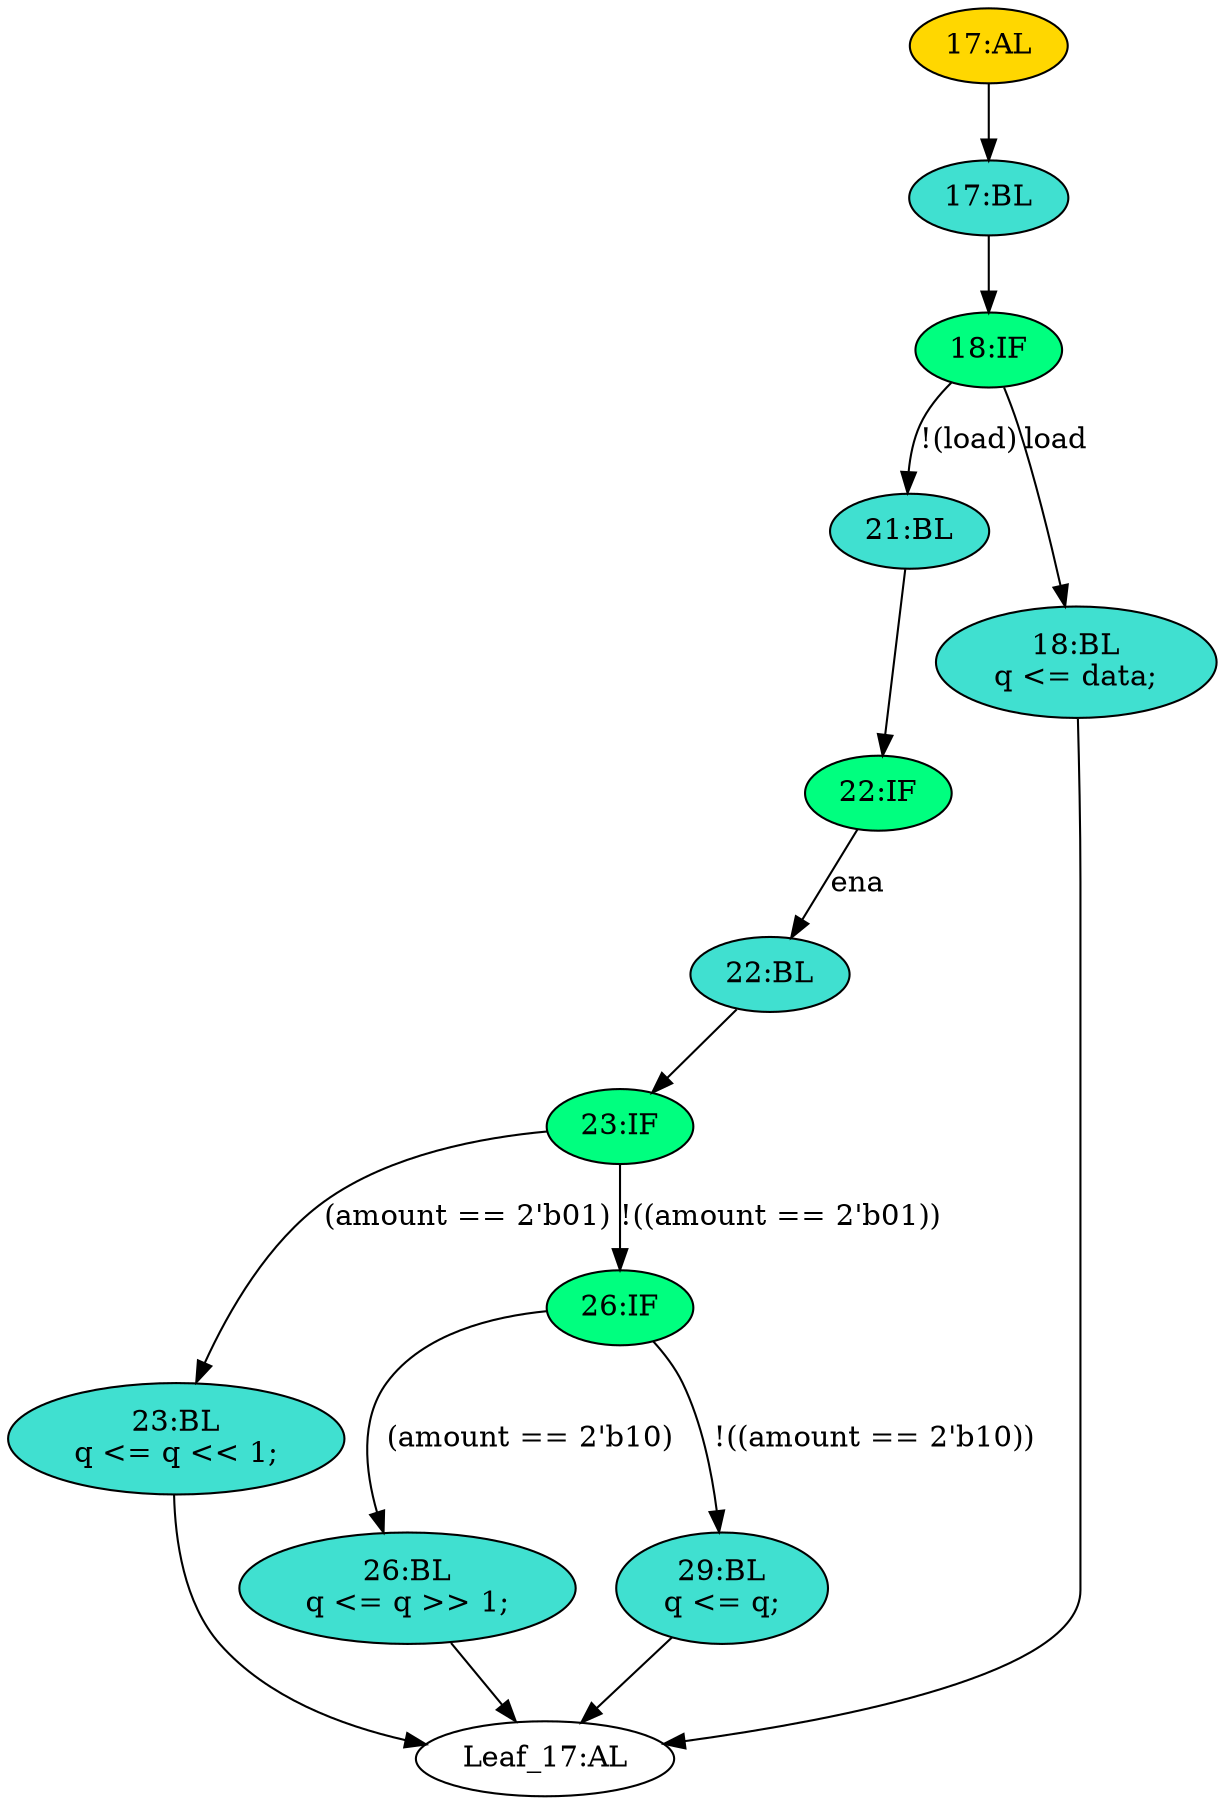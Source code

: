 strict digraph "" {
	node [label="\N"];
	"17:AL"	[ast="<pyverilog.vparser.ast.Always object at 0x7f293cafa050>",
		clk_sens=True,
		fillcolor=gold,
		label="17:AL",
		sens="['clk']",
		statements="[]",
		style=filled,
		typ=Always,
		use_var="['load', 'ena', 'amount', 'data', 'q']"];
	"17:BL"	[ast="<pyverilog.vparser.ast.Block object at 0x7f293cafa190>",
		fillcolor=turquoise,
		label="17:BL",
		statements="[]",
		style=filled,
		typ=Block];
	"17:AL" -> "17:BL"	[cond="[]",
		lineno=None];
	"23:IF"	[ast="<pyverilog.vparser.ast.IfStatement object at 0x7f293cafa3d0>",
		fillcolor=springgreen,
		label="23:IF",
		statements="[]",
		style=filled,
		typ=IfStatement];
	"23:BL"	[ast="<pyverilog.vparser.ast.Block object at 0x7f293cafaf90>",
		fillcolor=turquoise,
		label="23:BL
q <= q << 1;",
		statements="[<pyverilog.vparser.ast.NonblockingSubstitution object at 0x7f293cafafd0>]",
		style=filled,
		typ=Block];
	"23:IF" -> "23:BL"	[cond="['amount']",
		label="(amount == 2'b01)",
		lineno=23];
	"26:IF"	[ast="<pyverilog.vparser.ast.IfStatement object at 0x7f293cafa410>",
		fillcolor=springgreen,
		label="26:IF",
		statements="[]",
		style=filled,
		typ=IfStatement];
	"23:IF" -> "26:IF"	[cond="['amount']",
		label="!((amount == 2'b01))",
		lineno=23];
	"22:IF"	[ast="<pyverilog.vparser.ast.IfStatement object at 0x7f293cafa290>",
		fillcolor=springgreen,
		label="22:IF",
		statements="[]",
		style=filled,
		typ=IfStatement];
	"22:BL"	[ast="<pyverilog.vparser.ast.Block object at 0x7f293cafa490>",
		fillcolor=turquoise,
		label="22:BL",
		statements="[]",
		style=filled,
		typ=Block];
	"22:IF" -> "22:BL"	[cond="['ena']",
		label=ena,
		lineno=22];
	"21:BL"	[ast="<pyverilog.vparser.ast.Block object at 0x7f293cafa250>",
		fillcolor=turquoise,
		label="21:BL",
		statements="[]",
		style=filled,
		typ=Block];
	"21:BL" -> "22:IF"	[cond="[]",
		lineno=None];
	"18:IF"	[ast="<pyverilog.vparser.ast.IfStatement object at 0x7f293cafa1d0>",
		fillcolor=springgreen,
		label="18:IF",
		statements="[]",
		style=filled,
		typ=IfStatement];
	"17:BL" -> "18:IF"	[cond="[]",
		lineno=None];
	"18:IF" -> "21:BL"	[cond="['load']",
		label="!(load)",
		lineno=18];
	"18:BL"	[ast="<pyverilog.vparser.ast.Block object at 0x7f293caef390>",
		fillcolor=turquoise,
		label="18:BL
q <= data;",
		statements="[<pyverilog.vparser.ast.NonblockingSubstitution object at 0x7f293caef3d0>]",
		style=filled,
		typ=Block];
	"18:IF" -> "18:BL"	[cond="['load']",
		label=load,
		lineno=18];
	"26:BL"	[ast="<pyverilog.vparser.ast.Block object at 0x7f293cafac90>",
		fillcolor=turquoise,
		label="26:BL
q <= q >> 1;",
		statements="[<pyverilog.vparser.ast.NonblockingSubstitution object at 0x7f293cafacd0>]",
		style=filled,
		typ=Block];
	"Leaf_17:AL"	[def_var="['q']",
		label="Leaf_17:AL"];
	"26:BL" -> "Leaf_17:AL"	[cond="[]",
		lineno=None];
	"18:BL" -> "Leaf_17:AL"	[cond="[]",
		lineno=None];
	"23:BL" -> "Leaf_17:AL"	[cond="[]",
		lineno=None];
	"26:IF" -> "26:BL"	[cond="['amount']",
		label="(amount == 2'b10)",
		lineno=26];
	"29:BL"	[ast="<pyverilog.vparser.ast.Block object at 0x7f293cafa4d0>",
		fillcolor=turquoise,
		label="29:BL
q <= q;",
		statements="[<pyverilog.vparser.ast.NonblockingSubstitution object at 0x7f293cafa510>]",
		style=filled,
		typ=Block];
	"26:IF" -> "29:BL"	[cond="['amount']",
		label="!((amount == 2'b10))",
		lineno=26];
	"22:BL" -> "23:IF"	[cond="[]",
		lineno=None];
	"29:BL" -> "Leaf_17:AL"	[cond="[]",
		lineno=None];
}
